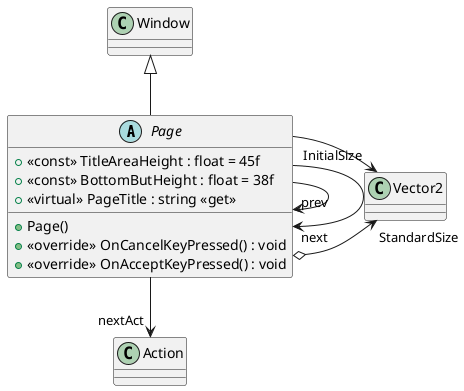 @startuml
abstract class Page {
    + <<const>> TitleAreaHeight : float = 45f
    + <<const>> BottomButHeight : float = 38f
    + <<virtual>> PageTitle : string <<get>>
    + Page()
    + <<override>> OnCancelKeyPressed() : void
    + <<override>> OnAcceptKeyPressed() : void
}
Window <|-- Page
Page --> "prev" Page
Page --> "next" Page
Page --> "nextAct" Action
Page o-> "StandardSize" Vector2
Page --> "InitialSize" Vector2
@enduml
